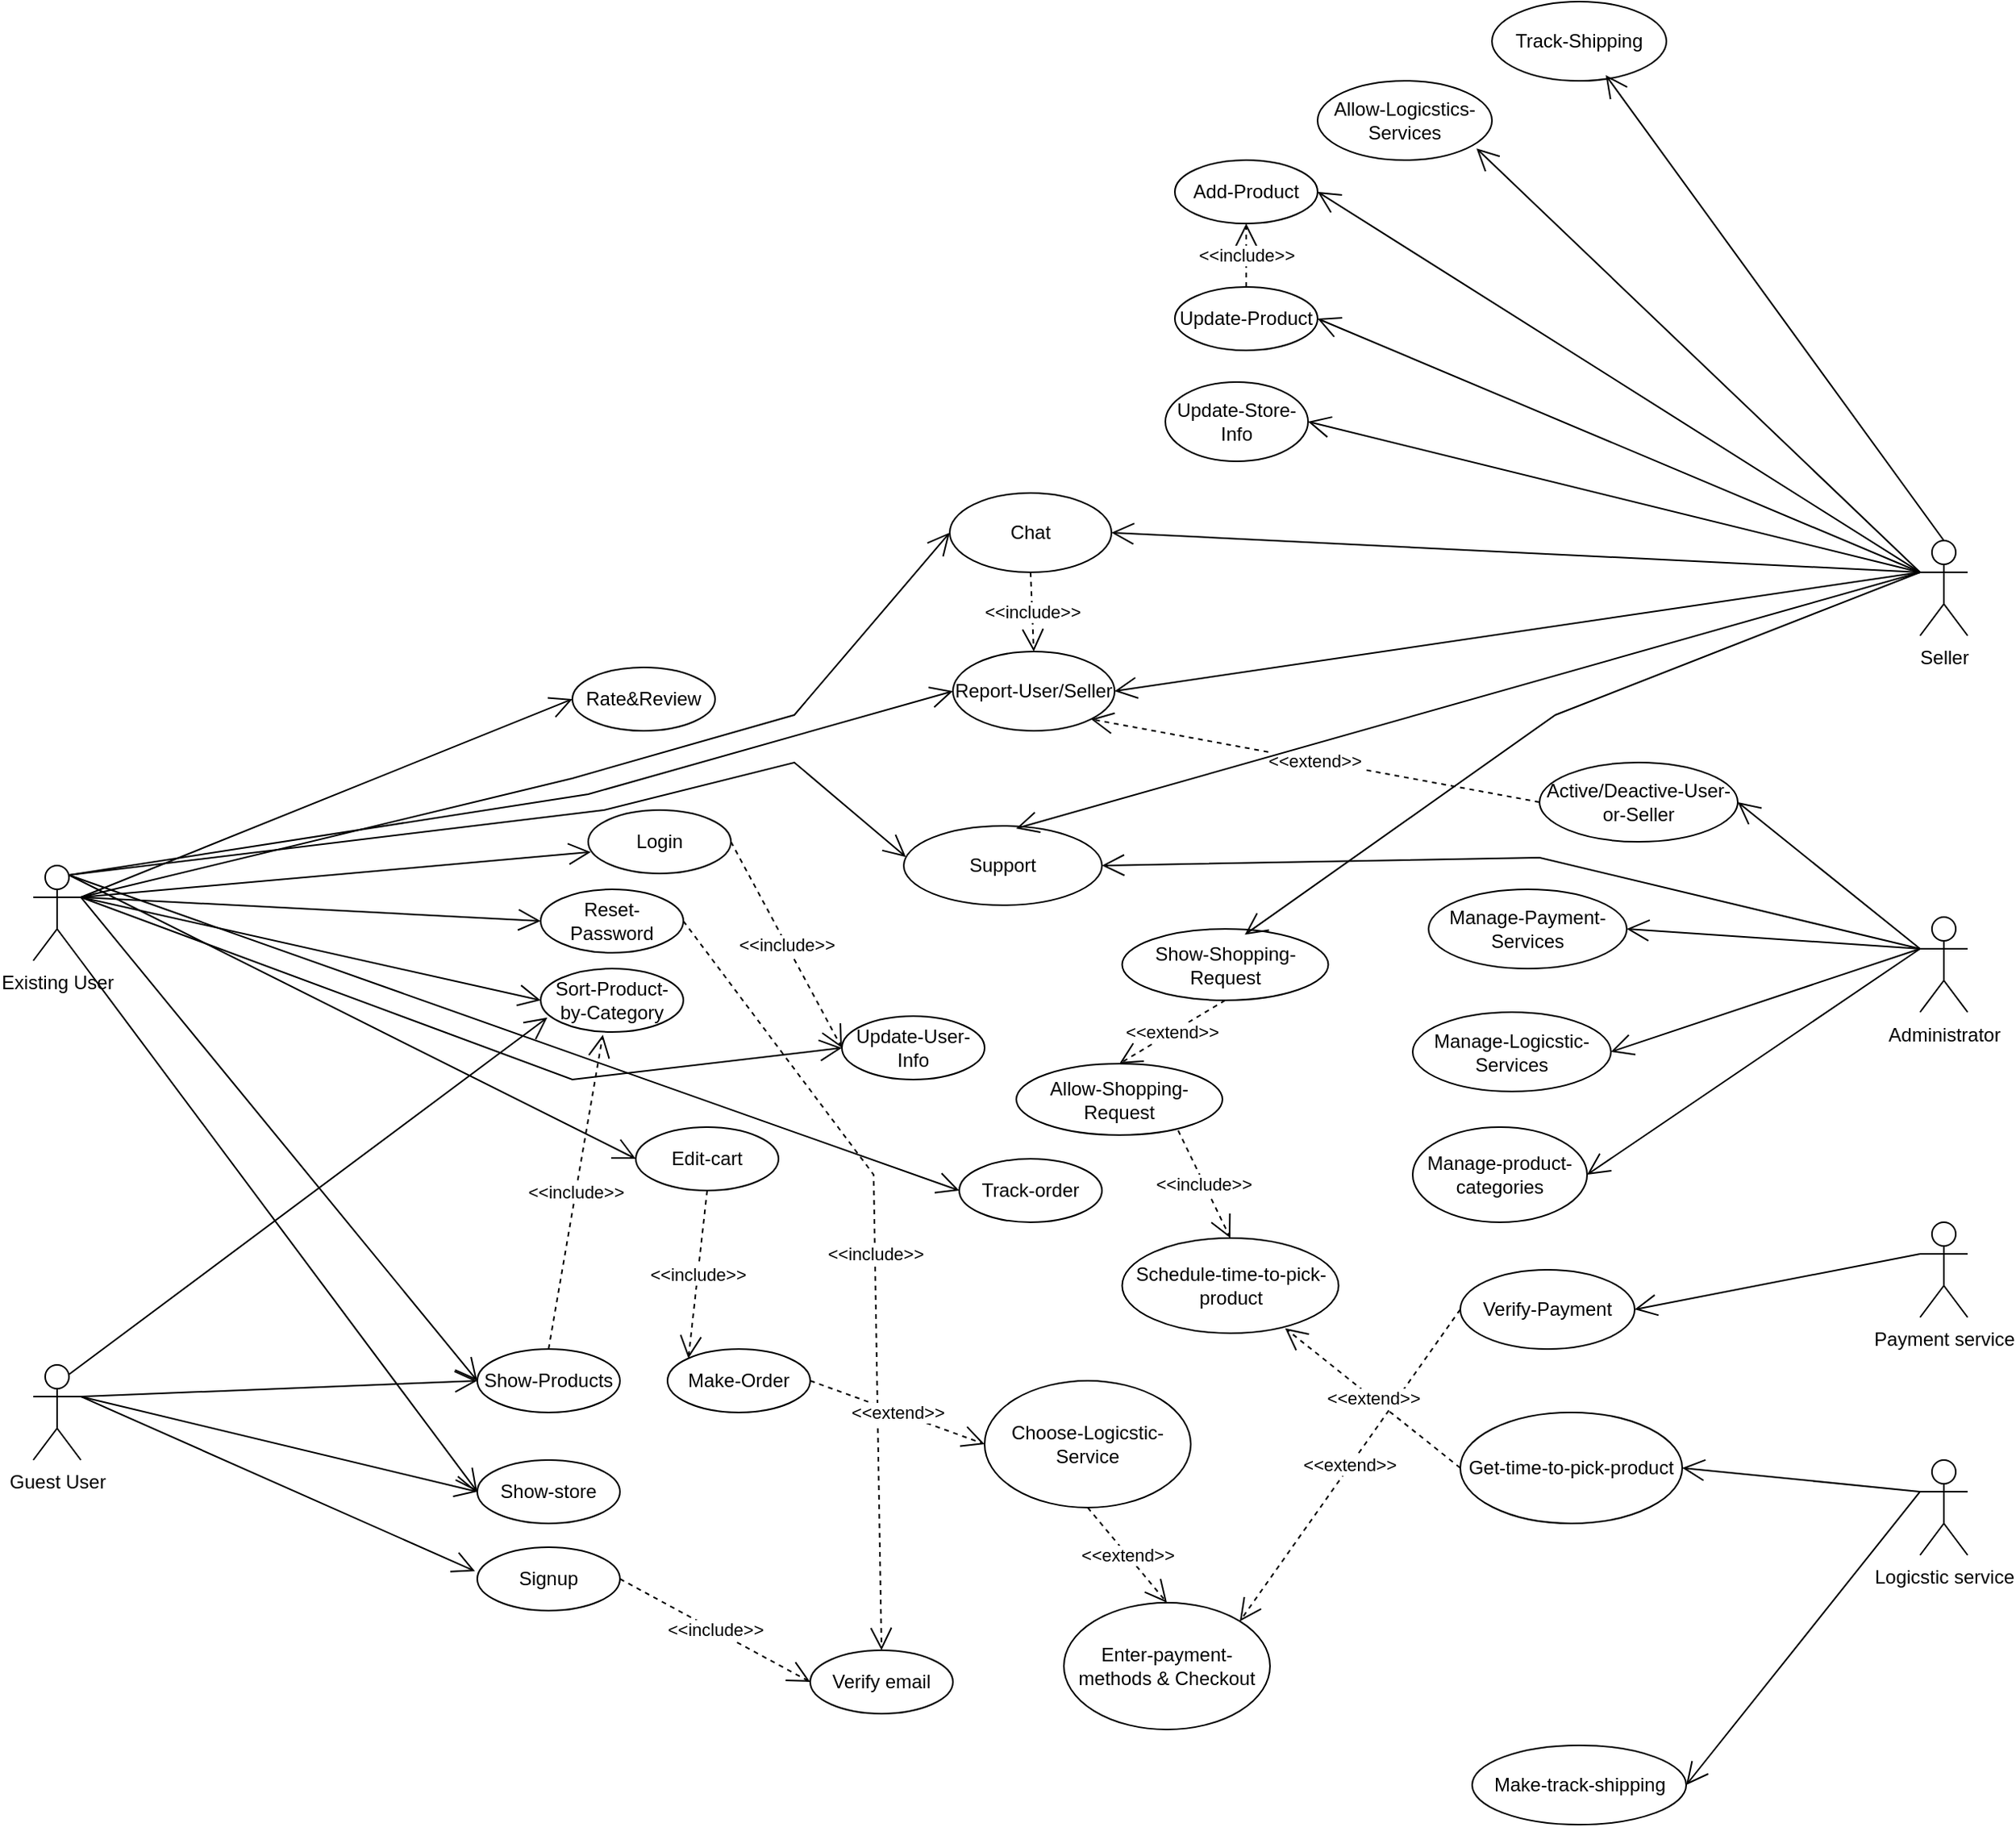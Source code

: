 <mxfile version="24.7.16">
  <diagram name="Trang-1" id="SkYUdIGgRq7ebbWW-lhZ">
    <mxGraphModel dx="4535" dy="5227" grid="1" gridSize="10" guides="1" tooltips="1" connect="1" arrows="1" fold="1" page="1" pageScale="1" pageWidth="3300" pageHeight="4681" math="0" shadow="0">
      <root>
        <mxCell id="0" />
        <mxCell id="1" parent="0" />
        <mxCell id="eCP-VrvmO7TKHuiMxvTa-1" value="Existing User" style="shape=umlActor;verticalLabelPosition=bottom;verticalAlign=top;html=1;" parent="1" vertex="1">
          <mxGeometry x="-170" y="155" width="30" height="60" as="geometry" />
        </mxCell>
        <mxCell id="eCP-VrvmO7TKHuiMxvTa-2" value="Guest User" style="shape=umlActor;verticalLabelPosition=bottom;verticalAlign=top;html=1;" parent="1" vertex="1">
          <mxGeometry x="-170" y="470" width="30" height="60" as="geometry" />
        </mxCell>
        <mxCell id="eCP-VrvmO7TKHuiMxvTa-6" value="Seller" style="shape=umlActor;verticalLabelPosition=bottom;verticalAlign=top;html=1;" parent="1" vertex="1">
          <mxGeometry x="1020" y="-50" width="30" height="60" as="geometry" />
        </mxCell>
        <mxCell id="eCP-VrvmO7TKHuiMxvTa-9" value="Login" style="ellipse;whiteSpace=wrap;html=1;" parent="1" vertex="1">
          <mxGeometry x="180" y="120" width="90" height="40" as="geometry" />
        </mxCell>
        <mxCell id="eCP-VrvmO7TKHuiMxvTa-13" value="" style="endArrow=open;endFill=1;endSize=12;html=1;rounded=0;exitX=1;exitY=0.333;exitDx=0;exitDy=0;exitPerimeter=0;entryX=0.018;entryY=0.661;entryDx=0;entryDy=0;entryPerimeter=0;" parent="1" source="eCP-VrvmO7TKHuiMxvTa-1" target="eCP-VrvmO7TKHuiMxvTa-9" edge="1">
          <mxGeometry width="160" relative="1" as="geometry">
            <mxPoint x="250" y="300" as="sourcePoint" />
            <mxPoint x="410" y="300" as="targetPoint" />
          </mxGeometry>
        </mxCell>
        <mxCell id="eCP-VrvmO7TKHuiMxvTa-15" value="Show-Products" style="ellipse;whiteSpace=wrap;html=1;" parent="1" vertex="1">
          <mxGeometry x="110" y="460" width="90" height="40" as="geometry" />
        </mxCell>
        <mxCell id="eCP-VrvmO7TKHuiMxvTa-18" value="Administrator" style="shape=umlActor;verticalLabelPosition=bottom;verticalAlign=top;html=1;" parent="1" vertex="1">
          <mxGeometry x="1020" y="187.5" width="30" height="60" as="geometry" />
        </mxCell>
        <mxCell id="eCP-VrvmO7TKHuiMxvTa-22" value="Payment service" style="shape=umlActor;verticalLabelPosition=bottom;verticalAlign=top;html=1;" parent="1" vertex="1">
          <mxGeometry x="1020" y="380" width="30" height="60" as="geometry" />
        </mxCell>
        <mxCell id="eCP-VrvmO7TKHuiMxvTa-24" value="Logicstic service" style="shape=umlActor;verticalLabelPosition=bottom;verticalAlign=top;html=1;" parent="1" vertex="1">
          <mxGeometry x="1020" y="530" width="30" height="60" as="geometry" />
        </mxCell>
        <mxCell id="eCP-VrvmO7TKHuiMxvTa-30" value="Signup" style="ellipse;whiteSpace=wrap;html=1;" parent="1" vertex="1">
          <mxGeometry x="110" y="585" width="90" height="40" as="geometry" />
        </mxCell>
        <mxCell id="eCP-VrvmO7TKHuiMxvTa-31" value="" style="endArrow=open;endFill=1;endSize=12;html=1;rounded=0;exitX=1;exitY=0.333;exitDx=0;exitDy=0;exitPerimeter=0;entryX=-0.016;entryY=0.378;entryDx=0;entryDy=0;entryPerimeter=0;" parent="1" source="eCP-VrvmO7TKHuiMxvTa-2" target="eCP-VrvmO7TKHuiMxvTa-30" edge="1">
          <mxGeometry width="160" relative="1" as="geometry">
            <mxPoint x="310" y="290" as="sourcePoint" />
            <mxPoint x="470" y="290" as="targetPoint" />
          </mxGeometry>
        </mxCell>
        <mxCell id="eCP-VrvmO7TKHuiMxvTa-33" value="Verify email" style="ellipse;whiteSpace=wrap;html=1;" parent="1" vertex="1">
          <mxGeometry x="320" y="650" width="90" height="40" as="geometry" />
        </mxCell>
        <mxCell id="eCP-VrvmO7TKHuiMxvTa-35" value="&amp;lt;&amp;lt;include&amp;gt;&amp;gt;" style="endArrow=open;endSize=12;dashed=1;html=1;rounded=0;exitX=1;exitY=0.5;exitDx=0;exitDy=0;entryX=0;entryY=0.5;entryDx=0;entryDy=0;" parent="1" source="eCP-VrvmO7TKHuiMxvTa-30" target="eCP-VrvmO7TKHuiMxvTa-33" edge="1">
          <mxGeometry width="160" relative="1" as="geometry">
            <mxPoint x="310" y="290" as="sourcePoint" />
            <mxPoint x="470" y="290" as="targetPoint" />
          </mxGeometry>
        </mxCell>
        <mxCell id="eCP-VrvmO7TKHuiMxvTa-36" value="Reset-Password" style="ellipse;whiteSpace=wrap;html=1;" parent="1" vertex="1">
          <mxGeometry x="150" y="170" width="90" height="40" as="geometry" />
        </mxCell>
        <mxCell id="eCP-VrvmO7TKHuiMxvTa-37" value="" style="endArrow=open;endFill=1;endSize=12;html=1;rounded=0;exitX=1;exitY=0.333;exitDx=0;exitDy=0;exitPerimeter=0;entryX=0;entryY=0.5;entryDx=0;entryDy=0;" parent="1" source="eCP-VrvmO7TKHuiMxvTa-1" target="eCP-VrvmO7TKHuiMxvTa-36" edge="1">
          <mxGeometry width="160" relative="1" as="geometry">
            <mxPoint x="130" y="200" as="sourcePoint" />
            <mxPoint x="212" y="106" as="targetPoint" />
          </mxGeometry>
        </mxCell>
        <mxCell id="eCP-VrvmO7TKHuiMxvTa-38" value="&amp;lt;&amp;lt;include&amp;gt;&amp;gt;" style="endArrow=open;endSize=12;dashed=1;html=1;rounded=0;exitX=1;exitY=0.5;exitDx=0;exitDy=0;entryX=0.5;entryY=0;entryDx=0;entryDy=0;" parent="1" source="eCP-VrvmO7TKHuiMxvTa-36" target="eCP-VrvmO7TKHuiMxvTa-33" edge="1">
          <mxGeometry width="160" relative="1" as="geometry">
            <mxPoint x="290" y="470" as="sourcePoint" />
            <mxPoint x="440" y="290" as="targetPoint" />
            <Array as="points">
              <mxPoint x="360" y="350" />
            </Array>
          </mxGeometry>
        </mxCell>
        <mxCell id="eCP-VrvmO7TKHuiMxvTa-39" value="" style="endArrow=open;endFill=1;endSize=12;html=1;rounded=0;entryX=0;entryY=0.5;entryDx=0;entryDy=0;exitX=1;exitY=0.333;exitDx=0;exitDy=0;exitPerimeter=0;" parent="1" source="eCP-VrvmO7TKHuiMxvTa-2" target="eCP-VrvmO7TKHuiMxvTa-15" edge="1">
          <mxGeometry width="160" relative="1" as="geometry">
            <mxPoint x="120" y="350" as="sourcePoint" />
            <mxPoint x="210" y="170" as="targetPoint" />
          </mxGeometry>
        </mxCell>
        <mxCell id="eCP-VrvmO7TKHuiMxvTa-40" value="" style="endArrow=open;endFill=1;endSize=12;html=1;rounded=0;exitX=1;exitY=0.333;exitDx=0;exitDy=0;exitPerimeter=0;entryX=0;entryY=0.5;entryDx=0;entryDy=0;" parent="1" source="eCP-VrvmO7TKHuiMxvTa-1" target="eCP-VrvmO7TKHuiMxvTa-15" edge="1">
          <mxGeometry width="160" relative="1" as="geometry">
            <mxPoint x="130" y="360" as="sourcePoint" />
            <mxPoint x="400" y="240" as="targetPoint" />
          </mxGeometry>
        </mxCell>
        <mxCell id="eCP-VrvmO7TKHuiMxvTa-42" value="Add-Product" style="ellipse;whiteSpace=wrap;html=1;" parent="1" vertex="1">
          <mxGeometry x="550" y="-290" width="90" height="40" as="geometry" />
        </mxCell>
        <mxCell id="eCP-VrvmO7TKHuiMxvTa-43" value="" style="endArrow=open;endFill=1;endSize=12;html=1;rounded=0;exitX=0;exitY=0.333;exitDx=0;exitDy=0;exitPerimeter=0;entryX=1;entryY=0.5;entryDx=0;entryDy=0;" parent="1" source="eCP-VrvmO7TKHuiMxvTa-6" target="eCP-VrvmO7TKHuiMxvTa-42" edge="1">
          <mxGeometry width="160" relative="1" as="geometry">
            <mxPoint x="130" y="200" as="sourcePoint" />
            <mxPoint x="212" y="106" as="targetPoint" />
          </mxGeometry>
        </mxCell>
        <mxCell id="eCP-VrvmO7TKHuiMxvTa-44" value="Rate&amp;amp;Review" style="ellipse;whiteSpace=wrap;html=1;" parent="1" vertex="1">
          <mxGeometry x="170" y="30" width="90" height="40" as="geometry" />
        </mxCell>
        <mxCell id="eCP-VrvmO7TKHuiMxvTa-45" value="" style="endArrow=open;endFill=1;endSize=12;html=1;rounded=0;entryX=0;entryY=0.5;entryDx=0;entryDy=0;exitX=1;exitY=0.333;exitDx=0;exitDy=0;exitPerimeter=0;" parent="1" source="eCP-VrvmO7TKHuiMxvTa-1" target="eCP-VrvmO7TKHuiMxvTa-44" edge="1">
          <mxGeometry width="160" relative="1" as="geometry">
            <mxPoint x="120" y="190" as="sourcePoint" />
            <mxPoint x="212" y="106" as="targetPoint" />
            <Array as="points" />
          </mxGeometry>
        </mxCell>
        <mxCell id="eCP-VrvmO7TKHuiMxvTa-46" value="Track-order" style="ellipse;whiteSpace=wrap;html=1;" parent="1" vertex="1">
          <mxGeometry x="414" y="340" width="90" height="40" as="geometry" />
        </mxCell>
        <mxCell id="eCP-VrvmO7TKHuiMxvTa-49" value="" style="endArrow=open;endFill=1;endSize=12;html=1;rounded=0;exitX=0.75;exitY=0.1;exitDx=0;exitDy=0;exitPerimeter=0;entryX=0;entryY=0.5;entryDx=0;entryDy=0;" parent="1" source="eCP-VrvmO7TKHuiMxvTa-1" target="eCP-VrvmO7TKHuiMxvTa-46" edge="1">
          <mxGeometry width="160" relative="1" as="geometry">
            <mxPoint x="310" y="120" as="sourcePoint" />
            <mxPoint x="470" y="120" as="targetPoint" />
          </mxGeometry>
        </mxCell>
        <mxCell id="eCP-VrvmO7TKHuiMxvTa-51" value="Manage-product-categories" style="ellipse;whiteSpace=wrap;html=1;" parent="1" vertex="1">
          <mxGeometry x="700" y="320" width="110" height="60" as="geometry" />
        </mxCell>
        <mxCell id="eCP-VrvmO7TKHuiMxvTa-52" value="" style="endArrow=open;endFill=1;endSize=12;html=1;rounded=0;exitX=0;exitY=0.333;exitDx=0;exitDy=0;exitPerimeter=0;entryX=1;entryY=0.5;entryDx=0;entryDy=0;" parent="1" source="eCP-VrvmO7TKHuiMxvTa-18" target="eCP-VrvmO7TKHuiMxvTa-51" edge="1">
          <mxGeometry width="160" relative="1" as="geometry">
            <mxPoint x="310" y="470" as="sourcePoint" />
            <mxPoint x="470" y="470" as="targetPoint" />
          </mxGeometry>
        </mxCell>
        <mxCell id="eCP-VrvmO7TKHuiMxvTa-54" value="Active/Deactive-User-or-Seller" style="ellipse;whiteSpace=wrap;html=1;" parent="1" vertex="1">
          <mxGeometry x="780" y="90" width="125" height="50" as="geometry" />
        </mxCell>
        <mxCell id="eCP-VrvmO7TKHuiMxvTa-55" value="" style="endArrow=open;endFill=1;endSize=12;html=1;rounded=0;exitX=0;exitY=0.333;exitDx=0;exitDy=0;exitPerimeter=0;entryX=1;entryY=0.5;entryDx=0;entryDy=0;" parent="1" source="eCP-VrvmO7TKHuiMxvTa-18" target="eCP-VrvmO7TKHuiMxvTa-54" edge="1">
          <mxGeometry width="160" relative="1" as="geometry">
            <mxPoint x="710" y="570" as="sourcePoint" />
            <mxPoint x="580" y="730" as="targetPoint" />
          </mxGeometry>
        </mxCell>
        <mxCell id="eCP-VrvmO7TKHuiMxvTa-56" value="Chat" style="ellipse;whiteSpace=wrap;html=1;" parent="1" vertex="1">
          <mxGeometry x="408" y="-80" width="102" height="50" as="geometry" />
        </mxCell>
        <mxCell id="eCP-VrvmO7TKHuiMxvTa-58" value="Sort-Product-by-Category" style="ellipse;whiteSpace=wrap;html=1;" parent="1" vertex="1">
          <mxGeometry x="150" y="220" width="90" height="40" as="geometry" />
        </mxCell>
        <mxCell id="eCP-VrvmO7TKHuiMxvTa-59" value="&amp;lt;&amp;lt;include&amp;gt;&amp;gt;" style="endArrow=open;endSize=12;dashed=1;html=1;rounded=0;exitX=0.5;exitY=0;exitDx=0;exitDy=0;entryX=0.436;entryY=1.045;entryDx=0;entryDy=0;entryPerimeter=0;" parent="1" source="eCP-VrvmO7TKHuiMxvTa-15" target="eCP-VrvmO7TKHuiMxvTa-58" edge="1">
          <mxGeometry width="160" relative="1" as="geometry">
            <mxPoint x="290" y="470" as="sourcePoint" />
            <mxPoint x="580" y="180" as="targetPoint" />
          </mxGeometry>
        </mxCell>
        <mxCell id="eCP-VrvmO7TKHuiMxvTa-60" value="" style="endArrow=open;endFill=1;endSize=12;html=1;rounded=0;entryX=0;entryY=0.5;entryDx=0;entryDy=0;exitX=1;exitY=0.333;exitDx=0;exitDy=0;exitPerimeter=0;" parent="1" source="eCP-VrvmO7TKHuiMxvTa-1" target="eCP-VrvmO7TKHuiMxvTa-58" edge="1">
          <mxGeometry width="160" relative="1" as="geometry">
            <mxPoint x="120" y="190" as="sourcePoint" />
            <mxPoint x="230" y="310" as="targetPoint" />
          </mxGeometry>
        </mxCell>
        <mxCell id="eCP-VrvmO7TKHuiMxvTa-62" value="Show-store" style="ellipse;whiteSpace=wrap;html=1;" parent="1" vertex="1">
          <mxGeometry x="110" y="530" width="90" height="40" as="geometry" />
        </mxCell>
        <mxCell id="eCP-VrvmO7TKHuiMxvTa-63" value="" style="endArrow=open;endFill=1;endSize=12;html=1;rounded=0;exitX=1;exitY=1;exitDx=0;exitDy=0;exitPerimeter=0;entryX=0;entryY=0.5;entryDx=0;entryDy=0;" parent="1" source="eCP-VrvmO7TKHuiMxvTa-1" target="eCP-VrvmO7TKHuiMxvTa-62" edge="1">
          <mxGeometry width="160" relative="1" as="geometry">
            <mxPoint x="130" y="200" as="sourcePoint" />
            <mxPoint x="200" y="310" as="targetPoint" />
          </mxGeometry>
        </mxCell>
        <mxCell id="eCP-VrvmO7TKHuiMxvTa-64" value="" style="endArrow=open;endFill=1;endSize=12;html=1;rounded=0;entryX=0;entryY=0.5;entryDx=0;entryDy=0;exitX=1;exitY=0.333;exitDx=0;exitDy=0;exitPerimeter=0;" parent="1" source="eCP-VrvmO7TKHuiMxvTa-2" target="eCP-VrvmO7TKHuiMxvTa-62" edge="1">
          <mxGeometry width="160" relative="1" as="geometry">
            <mxPoint x="120" y="350" as="sourcePoint" />
            <mxPoint x="200" y="310" as="targetPoint" />
          </mxGeometry>
        </mxCell>
        <mxCell id="eCP-VrvmO7TKHuiMxvTa-66" value="" style="endArrow=open;endFill=1;endSize=12;html=1;rounded=0;entryX=0.047;entryY=0.773;entryDx=0;entryDy=0;exitX=0.75;exitY=0.1;exitDx=0;exitDy=0;exitPerimeter=0;entryPerimeter=0;" parent="1" source="eCP-VrvmO7TKHuiMxvTa-2" target="eCP-VrvmO7TKHuiMxvTa-58" edge="1">
          <mxGeometry width="160" relative="1" as="geometry">
            <mxPoint x="130" y="200" as="sourcePoint" />
            <mxPoint x="220" y="220" as="targetPoint" />
          </mxGeometry>
        </mxCell>
        <mxCell id="eCP-VrvmO7TKHuiMxvTa-69" value="" style="endArrow=open;endFill=1;endSize=12;html=1;rounded=0;exitX=0.75;exitY=0.1;exitDx=0;exitDy=0;exitPerimeter=0;entryX=0;entryY=0.5;entryDx=0;entryDy=0;" parent="1" source="eCP-VrvmO7TKHuiMxvTa-1" target="eCP-VrvmO7TKHuiMxvTa-68" edge="1">
          <mxGeometry width="160" relative="1" as="geometry">
            <mxPoint x="123" y="186" as="sourcePoint" />
            <mxPoint x="240" y="-20" as="targetPoint" />
          </mxGeometry>
        </mxCell>
        <mxCell id="eCP-VrvmO7TKHuiMxvTa-70" value="" style="endArrow=open;endFill=1;endSize=12;html=1;rounded=0;exitX=0;exitY=0.333;exitDx=0;exitDy=0;exitPerimeter=0;entryX=1;entryY=0.5;entryDx=0;entryDy=0;" parent="1" source="eCP-VrvmO7TKHuiMxvTa-6" target="eCP-VrvmO7TKHuiMxvTa-56" edge="1">
          <mxGeometry width="160" relative="1" as="geometry">
            <mxPoint x="720" y="70" as="sourcePoint" />
            <mxPoint x="595" y="-50" as="targetPoint" />
          </mxGeometry>
        </mxCell>
        <mxCell id="eCP-VrvmO7TKHuiMxvTa-71" value="" style="endArrow=open;endFill=1;endSize=12;html=1;rounded=0;exitX=1;exitY=0.333;exitDx=0;exitDy=0;exitPerimeter=0;entryX=0;entryY=0.5;entryDx=0;entryDy=0;" parent="1" source="eCP-VrvmO7TKHuiMxvTa-1" target="eCP-VrvmO7TKHuiMxvTa-56" edge="1">
          <mxGeometry width="160" relative="1" as="geometry">
            <mxPoint x="720" y="70" as="sourcePoint" />
            <mxPoint x="480" y="95" as="targetPoint" />
            <Array as="points">
              <mxPoint x="170" y="100" />
              <mxPoint x="310" y="60" />
            </Array>
          </mxGeometry>
        </mxCell>
        <mxCell id="eCP-VrvmO7TKHuiMxvTa-73" value="Report-User/Seller" style="ellipse;whiteSpace=wrap;html=1;" parent="1" vertex="1">
          <mxGeometry x="410" y="20" width="102" height="50" as="geometry" />
        </mxCell>
        <mxCell id="eCP-VrvmO7TKHuiMxvTa-74" value="" style="endArrow=open;endFill=1;endSize=12;html=1;rounded=0;exitX=0;exitY=0.333;exitDx=0;exitDy=0;exitPerimeter=0;entryX=1;entryY=0.5;entryDx=0;entryDy=0;" parent="1" source="eCP-VrvmO7TKHuiMxvTa-6" target="eCP-VrvmO7TKHuiMxvTa-73" edge="1">
          <mxGeometry width="160" relative="1" as="geometry">
            <mxPoint x="700" y="70" as="sourcePoint" />
            <mxPoint x="492" y="25" as="targetPoint" />
          </mxGeometry>
        </mxCell>
        <mxCell id="eCP-VrvmO7TKHuiMxvTa-75" value="" style="endArrow=open;endFill=1;endSize=12;html=1;rounded=0;exitX=0.75;exitY=0.1;exitDx=0;exitDy=0;exitPerimeter=0;entryX=0;entryY=0.5;entryDx=0;entryDy=0;" parent="1" source="eCP-VrvmO7TKHuiMxvTa-1" target="eCP-VrvmO7TKHuiMxvTa-73" edge="1">
          <mxGeometry width="160" relative="1" as="geometry">
            <mxPoint x="60" y="200" as="sourcePoint" />
            <mxPoint x="390" y="25" as="targetPoint" />
            <Array as="points">
              <mxPoint x="180" y="110" />
            </Array>
          </mxGeometry>
        </mxCell>
        <mxCell id="eCP-VrvmO7TKHuiMxvTa-76" value="&amp;lt;&amp;lt;extend&amp;gt;&amp;gt;" style="endArrow=open;endSize=12;dashed=1;html=1;rounded=0;exitX=0;exitY=0.5;exitDx=0;exitDy=0;entryX=1;entryY=1;entryDx=0;entryDy=0;" parent="1" source="eCP-VrvmO7TKHuiMxvTa-54" target="eCP-VrvmO7TKHuiMxvTa-73" edge="1">
          <mxGeometry width="160" relative="1" as="geometry">
            <mxPoint x="195" y="320" as="sourcePoint" />
            <mxPoint x="199" y="272" as="targetPoint" />
          </mxGeometry>
        </mxCell>
        <mxCell id="eCP-VrvmO7TKHuiMxvTa-77" value="&amp;lt;&amp;lt;include&amp;gt;&amp;gt;" style="endArrow=open;endSize=12;dashed=1;html=1;rounded=0;exitX=0.5;exitY=1;exitDx=0;exitDy=0;entryX=0.5;entryY=0;entryDx=0;entryDy=0;" parent="1" source="eCP-VrvmO7TKHuiMxvTa-56" target="eCP-VrvmO7TKHuiMxvTa-73" edge="1">
          <mxGeometry width="160" relative="1" as="geometry">
            <mxPoint x="252" y="208" as="sourcePoint" />
            <mxPoint x="378" y="450" as="targetPoint" />
          </mxGeometry>
        </mxCell>
        <mxCell id="eCP-VrvmO7TKHuiMxvTa-79" value="Update-User-Info" style="ellipse;whiteSpace=wrap;html=1;" parent="1" vertex="1">
          <mxGeometry x="340" y="250" width="90" height="40" as="geometry" />
        </mxCell>
        <mxCell id="eCP-VrvmO7TKHuiMxvTa-80" value="&amp;lt;&amp;lt;include&amp;gt;&amp;gt;" style="endArrow=open;endSize=12;dashed=1;html=1;rounded=0;exitX=1;exitY=0.5;exitDx=0;exitDy=0;entryX=0;entryY=0.5;entryDx=0;entryDy=0;" parent="1" source="eCP-VrvmO7TKHuiMxvTa-9" target="eCP-VrvmO7TKHuiMxvTa-79" edge="1">
          <mxGeometry width="160" relative="1" as="geometry">
            <mxPoint x="252" y="208" as="sourcePoint" />
            <mxPoint x="378" y="450" as="targetPoint" />
          </mxGeometry>
        </mxCell>
        <mxCell id="eCP-VrvmO7TKHuiMxvTa-82" value="" style="endArrow=open;endFill=1;endSize=12;html=1;rounded=0;entryX=0;entryY=0.5;entryDx=0;entryDy=0;exitX=1;exitY=0.333;exitDx=0;exitDy=0;exitPerimeter=0;" parent="1" source="eCP-VrvmO7TKHuiMxvTa-1" target="eCP-VrvmO7TKHuiMxvTa-79" edge="1">
          <mxGeometry width="160" relative="1" as="geometry">
            <mxPoint x="60" y="200" as="sourcePoint" />
            <mxPoint x="160" y="250" as="targetPoint" />
            <Array as="points">
              <mxPoint x="170" y="290" />
            </Array>
          </mxGeometry>
        </mxCell>
        <mxCell id="eCP-VrvmO7TKHuiMxvTa-68" value="Edit-cart" style="ellipse;whiteSpace=wrap;html=1;" parent="1" vertex="1">
          <mxGeometry x="210" y="320" width="90" height="40" as="geometry" />
        </mxCell>
        <mxCell id="eCP-VrvmO7TKHuiMxvTa-86" value="Manage-Payment-Services" style="ellipse;whiteSpace=wrap;html=1;" parent="1" vertex="1">
          <mxGeometry x="710" y="170" width="125" height="50" as="geometry" />
        </mxCell>
        <mxCell id="eCP-VrvmO7TKHuiMxvTa-87" value="Manage-Logicstic-Services" style="ellipse;whiteSpace=wrap;html=1;" parent="1" vertex="1">
          <mxGeometry x="700" y="247.5" width="125" height="50" as="geometry" />
        </mxCell>
        <mxCell id="eCP-VrvmO7TKHuiMxvTa-88" value="" style="endArrow=open;endFill=1;endSize=12;html=1;rounded=0;exitX=0;exitY=0.333;exitDx=0;exitDy=0;exitPerimeter=0;entryX=1;entryY=0.5;entryDx=0;entryDy=0;" parent="1" source="eCP-VrvmO7TKHuiMxvTa-18" target="eCP-VrvmO7TKHuiMxvTa-86" edge="1">
          <mxGeometry width="160" relative="1" as="geometry">
            <mxPoint x="750" y="670" as="sourcePoint" />
            <mxPoint x="578" y="565" as="targetPoint" />
          </mxGeometry>
        </mxCell>
        <mxCell id="eCP-VrvmO7TKHuiMxvTa-89" value="" style="endArrow=open;endFill=1;endSize=12;html=1;rounded=0;exitX=0;exitY=0.333;exitDx=0;exitDy=0;exitPerimeter=0;entryX=1;entryY=0.5;entryDx=0;entryDy=0;" parent="1" source="eCP-VrvmO7TKHuiMxvTa-18" target="eCP-VrvmO7TKHuiMxvTa-87" edge="1">
          <mxGeometry width="160" relative="1" as="geometry">
            <mxPoint x="750" y="670" as="sourcePoint" />
            <mxPoint x="578" y="625" as="targetPoint" />
          </mxGeometry>
        </mxCell>
        <mxCell id="eCP-VrvmO7TKHuiMxvTa-90" value="Allow-Logicstics-Services" style="ellipse;whiteSpace=wrap;html=1;" parent="1" vertex="1">
          <mxGeometry x="640" y="-340" width="110" height="50" as="geometry" />
        </mxCell>
        <mxCell id="eCP-VrvmO7TKHuiMxvTa-91" value="" style="endArrow=open;endFill=1;endSize=12;html=1;rounded=0;exitX=0;exitY=0.333;exitDx=0;exitDy=0;exitPerimeter=0;entryX=0.911;entryY=0.852;entryDx=0;entryDy=0;entryPerimeter=0;" parent="1" source="eCP-VrvmO7TKHuiMxvTa-6" target="eCP-VrvmO7TKHuiMxvTa-90" edge="1">
          <mxGeometry width="160" relative="1" as="geometry">
            <mxPoint x="760" y="15" as="sourcePoint" />
            <mxPoint x="492" y="115" as="targetPoint" />
          </mxGeometry>
        </mxCell>
        <mxCell id="eCP-VrvmO7TKHuiMxvTa-92" value="Update-Product" style="ellipse;whiteSpace=wrap;html=1;" parent="1" vertex="1">
          <mxGeometry x="550" y="-210" width="90" height="40" as="geometry" />
        </mxCell>
        <mxCell id="eCP-VrvmO7TKHuiMxvTa-93" value="&amp;lt;&amp;lt;include&amp;gt;&amp;gt;" style="endArrow=open;endSize=12;dashed=1;html=1;rounded=0;exitX=0.5;exitY=0;exitDx=0;exitDy=0;entryX=0.5;entryY=1;entryDx=0;entryDy=0;" parent="1" source="eCP-VrvmO7TKHuiMxvTa-92" target="eCP-VrvmO7TKHuiMxvTa-42" edge="1">
          <mxGeometry width="160" relative="1" as="geometry">
            <mxPoint x="415" y="50" as="sourcePoint" />
            <mxPoint x="441" y="90" as="targetPoint" />
          </mxGeometry>
        </mxCell>
        <mxCell id="eCP-VrvmO7TKHuiMxvTa-94" value="" style="endArrow=open;endFill=1;endSize=12;html=1;rounded=0;exitX=0;exitY=0.333;exitDx=0;exitDy=0;exitPerimeter=0;entryX=1;entryY=0.5;entryDx=0;entryDy=0;" parent="1" source="eCP-VrvmO7TKHuiMxvTa-6" target="eCP-VrvmO7TKHuiMxvTa-92" edge="1">
          <mxGeometry width="160" relative="1" as="geometry">
            <mxPoint x="760" y="15" as="sourcePoint" />
            <mxPoint x="550" y="-160" as="targetPoint" />
          </mxGeometry>
        </mxCell>
        <mxCell id="eCP-VrvmO7TKHuiMxvTa-96" value="Make-Order" style="ellipse;whiteSpace=wrap;html=1;" parent="1" vertex="1">
          <mxGeometry x="230" y="460" width="90" height="40" as="geometry" />
        </mxCell>
        <mxCell id="eCP-VrvmO7TKHuiMxvTa-97" value="Enter-payment-methods &amp;amp; Checkout" style="ellipse;whiteSpace=wrap;html=1;" parent="1" vertex="1">
          <mxGeometry x="480" y="620" width="130" height="80" as="geometry" />
        </mxCell>
        <mxCell id="eCP-VrvmO7TKHuiMxvTa-100" value="&amp;lt;&amp;lt;include&amp;gt;&amp;gt;" style="endArrow=open;endSize=12;dashed=1;html=1;rounded=0;exitX=0.5;exitY=1;exitDx=0;exitDy=0;entryX=0;entryY=0;entryDx=0;entryDy=0;" parent="1" source="eCP-VrvmO7TKHuiMxvTa-68" target="eCP-VrvmO7TKHuiMxvTa-96" edge="1">
          <mxGeometry width="160" relative="1" as="geometry">
            <mxPoint x="165" y="470" as="sourcePoint" />
            <mxPoint x="199" y="272" as="targetPoint" />
          </mxGeometry>
        </mxCell>
        <mxCell id="eCP-VrvmO7TKHuiMxvTa-101" value="&amp;lt;&amp;lt;extend&amp;gt;&amp;gt;" style="endArrow=open;endSize=12;dashed=1;html=1;rounded=0;exitX=1;exitY=0.5;exitDx=0;exitDy=0;entryX=0;entryY=0.5;entryDx=0;entryDy=0;" parent="1" source="eCP-VrvmO7TKHuiMxvTa-96" target="eCP-VrvmO7TKHuiMxvTa-102" edge="1">
          <mxGeometry width="160" relative="1" as="geometry">
            <mxPoint x="620" y="165" as="sourcePoint" />
            <mxPoint x="441" y="140" as="targetPoint" />
          </mxGeometry>
        </mxCell>
        <mxCell id="eCP-VrvmO7TKHuiMxvTa-102" value="Choose-Logicstic-Service" style="ellipse;whiteSpace=wrap;html=1;" parent="1" vertex="1">
          <mxGeometry x="430" y="480" width="130" height="80" as="geometry" />
        </mxCell>
        <mxCell id="eCP-VrvmO7TKHuiMxvTa-103" value="&amp;lt;&amp;lt;extend&amp;gt;&amp;gt;" style="endArrow=open;endSize=12;dashed=1;html=1;rounded=0;exitX=0.5;exitY=1;exitDx=0;exitDy=0;entryX=0.5;entryY=0;entryDx=0;entryDy=0;" parent="1" source="eCP-VrvmO7TKHuiMxvTa-102" target="eCP-VrvmO7TKHuiMxvTa-97" edge="1">
          <mxGeometry width="160" relative="1" as="geometry">
            <mxPoint x="360" y="460" as="sourcePoint" />
            <mxPoint x="468" y="427" as="targetPoint" />
          </mxGeometry>
        </mxCell>
        <mxCell id="eCP-VrvmO7TKHuiMxvTa-104" value="Verify-Payment" style="ellipse;whiteSpace=wrap;html=1;" parent="1" vertex="1">
          <mxGeometry x="730" y="410" width="110" height="50" as="geometry" />
        </mxCell>
        <mxCell id="eCP-VrvmO7TKHuiMxvTa-105" value="" style="endArrow=open;endFill=1;endSize=12;html=1;rounded=0;entryX=1;entryY=0.5;entryDx=0;entryDy=0;exitX=0;exitY=0.333;exitDx=0;exitDy=0;exitPerimeter=0;" parent="1" source="eCP-VrvmO7TKHuiMxvTa-22" target="eCP-VrvmO7TKHuiMxvTa-104" edge="1">
          <mxGeometry width="160" relative="1" as="geometry">
            <mxPoint x="890" y="400" as="sourcePoint" />
            <mxPoint x="738" y="330" as="targetPoint" />
          </mxGeometry>
        </mxCell>
        <mxCell id="eCP-VrvmO7TKHuiMxvTa-107" value="&amp;lt;&amp;lt;extend&amp;gt;&amp;gt;" style="endArrow=open;endSize=12;dashed=1;html=1;rounded=0;exitX=0;exitY=0.5;exitDx=0;exitDy=0;entryX=1;entryY=0;entryDx=0;entryDy=0;" parent="1" source="eCP-VrvmO7TKHuiMxvTa-104" target="eCP-VrvmO7TKHuiMxvTa-97" edge="1">
          <mxGeometry width="160" relative="1" as="geometry">
            <mxPoint x="360" y="460" as="sourcePoint" />
            <mxPoint x="468" y="427" as="targetPoint" />
          </mxGeometry>
        </mxCell>
        <mxCell id="eCP-VrvmO7TKHuiMxvTa-108" value="Support" style="ellipse;whiteSpace=wrap;html=1;" parent="1" vertex="1">
          <mxGeometry x="379" y="130" width="125" height="50" as="geometry" />
        </mxCell>
        <mxCell id="eCP-VrvmO7TKHuiMxvTa-109" value="" style="endArrow=open;endFill=1;endSize=12;html=1;rounded=0;entryX=1;entryY=0.5;entryDx=0;entryDy=0;exitX=0;exitY=0.333;exitDx=0;exitDy=0;exitPerimeter=0;" parent="1" source="eCP-VrvmO7TKHuiMxvTa-18" target="eCP-VrvmO7TKHuiMxvTa-108" edge="1">
          <mxGeometry width="160" relative="1" as="geometry">
            <mxPoint x="950" y="170" as="sourcePoint" />
            <mxPoint x="855" y="115" as="targetPoint" />
            <Array as="points">
              <mxPoint x="780" y="150" />
            </Array>
          </mxGeometry>
        </mxCell>
        <mxCell id="eCP-VrvmO7TKHuiMxvTa-110" value="" style="endArrow=open;endFill=1;endSize=12;html=1;rounded=0;exitX=0.75;exitY=0.1;exitDx=0;exitDy=0;exitPerimeter=0;entryX=0.011;entryY=0.392;entryDx=0;entryDy=0;entryPerimeter=0;" parent="1" source="eCP-VrvmO7TKHuiMxvTa-1" target="eCP-VrvmO7TKHuiMxvTa-108" edge="1">
          <mxGeometry width="160" relative="1" as="geometry">
            <mxPoint x="53" y="186" as="sourcePoint" />
            <mxPoint x="390" y="115" as="targetPoint" />
            <Array as="points">
              <mxPoint x="190" y="120" />
              <mxPoint x="310" y="90" />
            </Array>
          </mxGeometry>
        </mxCell>
        <mxCell id="eCP-VrvmO7TKHuiMxvTa-111" value="" style="endArrow=open;endFill=1;endSize=12;html=1;rounded=0;exitX=0;exitY=0.333;exitDx=0;exitDy=0;exitPerimeter=0;entryX=0.567;entryY=0.032;entryDx=0;entryDy=0;entryPerimeter=0;" parent="1" source="eCP-VrvmO7TKHuiMxvTa-6" target="eCP-VrvmO7TKHuiMxvTa-108" edge="1">
          <mxGeometry width="160" relative="1" as="geometry">
            <mxPoint x="780" y="-10" as="sourcePoint" />
            <mxPoint x="492" y="115" as="targetPoint" />
          </mxGeometry>
        </mxCell>
        <mxCell id="eCP-VrvmO7TKHuiMxvTa-112" value="Update-Store-Info" style="ellipse;whiteSpace=wrap;html=1;" parent="1" vertex="1">
          <mxGeometry x="544" y="-150" width="90" height="50" as="geometry" />
        </mxCell>
        <mxCell id="eCP-VrvmO7TKHuiMxvTa-113" value="" style="endArrow=open;endFill=1;endSize=12;html=1;rounded=0;exitX=0;exitY=0.333;exitDx=0;exitDy=0;exitPerimeter=0;entryX=1;entryY=0.5;entryDx=0;entryDy=0;" parent="1" source="eCP-VrvmO7TKHuiMxvTa-6" target="eCP-VrvmO7TKHuiMxvTa-112" edge="1">
          <mxGeometry width="160" relative="1" as="geometry">
            <mxPoint x="790" y="-10" as="sourcePoint" />
            <mxPoint x="630" y="-160" as="targetPoint" />
          </mxGeometry>
        </mxCell>
        <mxCell id="eCP-VrvmO7TKHuiMxvTa-114" value="Show-Shopping-Request" style="ellipse;whiteSpace=wrap;html=1;" parent="1" vertex="1">
          <mxGeometry x="516.75" y="195" width="130" height="45" as="geometry" />
        </mxCell>
        <mxCell id="eCP-VrvmO7TKHuiMxvTa-115" value="" style="endArrow=open;endFill=1;endSize=12;html=1;rounded=0;exitX=0;exitY=0.333;exitDx=0;exitDy=0;exitPerimeter=0;entryX=0.595;entryY=0.08;entryDx=0;entryDy=0;entryPerimeter=0;" parent="1" source="eCP-VrvmO7TKHuiMxvTa-6" target="eCP-VrvmO7TKHuiMxvTa-114" edge="1">
          <mxGeometry width="160" relative="1" as="geometry">
            <mxPoint x="790" y="-10" as="sourcePoint" />
            <mxPoint x="479" y="142" as="targetPoint" />
            <Array as="points">
              <mxPoint x="790" y="60" />
            </Array>
          </mxGeometry>
        </mxCell>
        <mxCell id="eCP-VrvmO7TKHuiMxvTa-122" value="Schedule-time-to-pick-product" style="ellipse;whiteSpace=wrap;html=1;" parent="1" vertex="1">
          <mxGeometry x="516.75" y="390" width="136.5" height="60" as="geometry" />
        </mxCell>
        <mxCell id="eCP-VrvmO7TKHuiMxvTa-123" value="Allow-Shopping-Request" style="ellipse;whiteSpace=wrap;html=1;" parent="1" vertex="1">
          <mxGeometry x="450" y="280" width="130" height="45" as="geometry" />
        </mxCell>
        <mxCell id="eCP-VrvmO7TKHuiMxvTa-124" value="&amp;lt;&amp;lt;extend&amp;gt;&amp;gt;" style="endArrow=open;endSize=12;dashed=1;html=1;rounded=0;exitX=0.5;exitY=1;exitDx=0;exitDy=0;entryX=0.5;entryY=0;entryDx=0;entryDy=0;" parent="1" source="eCP-VrvmO7TKHuiMxvTa-114" target="eCP-VrvmO7TKHuiMxvTa-123" edge="1">
          <mxGeometry width="160" relative="1" as="geometry">
            <mxPoint x="710" y="465" as="sourcePoint" />
            <mxPoint x="577" y="552" as="targetPoint" />
          </mxGeometry>
        </mxCell>
        <mxCell id="eCP-VrvmO7TKHuiMxvTa-125" value="&amp;lt;&amp;lt;include&amp;gt;&amp;gt;" style="endArrow=open;endSize=12;dashed=1;html=1;rounded=0;exitX=0.785;exitY=0.936;exitDx=0;exitDy=0;entryX=0.5;entryY=0;entryDx=0;entryDy=0;exitPerimeter=0;" parent="1" source="eCP-VrvmO7TKHuiMxvTa-123" target="eCP-VrvmO7TKHuiMxvTa-122" edge="1">
          <mxGeometry width="160" relative="1" as="geometry">
            <mxPoint x="165" y="470" as="sourcePoint" />
            <mxPoint x="199" y="272" as="targetPoint" />
          </mxGeometry>
        </mxCell>
        <mxCell id="eCP-VrvmO7TKHuiMxvTa-126" value="Get-time-to-pick-product" style="ellipse;whiteSpace=wrap;html=1;" parent="1" vertex="1">
          <mxGeometry x="730" y="500" width="140" height="70" as="geometry" />
        </mxCell>
        <mxCell id="eCP-VrvmO7TKHuiMxvTa-128" value="" style="endArrow=open;endFill=1;endSize=12;html=1;rounded=0;entryX=1;entryY=0.5;entryDx=0;entryDy=0;exitX=0;exitY=0.333;exitDx=0;exitDy=0;exitPerimeter=0;" parent="1" source="eCP-VrvmO7TKHuiMxvTa-24" target="eCP-VrvmO7TKHuiMxvTa-126" edge="1">
          <mxGeometry width="160" relative="1" as="geometry">
            <mxPoint x="1030" y="410" as="sourcePoint" />
            <mxPoint x="850" y="445" as="targetPoint" />
          </mxGeometry>
        </mxCell>
        <mxCell id="eCP-VrvmO7TKHuiMxvTa-129" value="&amp;lt;&amp;lt;extend&amp;gt;&amp;gt;" style="endArrow=open;endSize=12;dashed=1;html=1;rounded=0;exitX=0;exitY=0.5;exitDx=0;exitDy=0;entryX=0.753;entryY=0.948;entryDx=0;entryDy=0;entryPerimeter=0;" parent="1" source="eCP-VrvmO7TKHuiMxvTa-126" target="eCP-VrvmO7TKHuiMxvTa-122" edge="1">
          <mxGeometry width="160" relative="1" as="geometry">
            <mxPoint x="740" y="445" as="sourcePoint" />
            <mxPoint x="577" y="552" as="targetPoint" />
          </mxGeometry>
        </mxCell>
        <mxCell id="eCP-VrvmO7TKHuiMxvTa-130" value="Make-track-shipping" style="ellipse;whiteSpace=wrap;html=1;" parent="1" vertex="1">
          <mxGeometry x="737.5" y="710" width="135" height="50" as="geometry" />
        </mxCell>
        <mxCell id="eCP-VrvmO7TKHuiMxvTa-131" value="" style="endArrow=open;endFill=1;endSize=12;html=1;rounded=0;entryX=1;entryY=0.5;entryDx=0;entryDy=0;exitX=0;exitY=0.333;exitDx=0;exitDy=0;exitPerimeter=0;" parent="1" source="eCP-VrvmO7TKHuiMxvTa-24" target="eCP-VrvmO7TKHuiMxvTa-130" edge="1">
          <mxGeometry width="160" relative="1" as="geometry">
            <mxPoint x="1030" y="560" as="sourcePoint" />
            <mxPoint x="885" y="525" as="targetPoint" />
          </mxGeometry>
        </mxCell>
        <mxCell id="eCP-VrvmO7TKHuiMxvTa-132" value="Track-Shipping" style="ellipse;whiteSpace=wrap;html=1;" parent="1" vertex="1">
          <mxGeometry x="750" y="-390" width="110" height="50" as="geometry" />
        </mxCell>
        <mxCell id="eCP-VrvmO7TKHuiMxvTa-133" value="" style="endArrow=open;endFill=1;endSize=12;html=1;rounded=0;exitX=0.5;exitY=0;exitDx=0;exitDy=0;exitPerimeter=0;entryX=0.652;entryY=0.927;entryDx=0;entryDy=0;entryPerimeter=0;" parent="1" source="eCP-VrvmO7TKHuiMxvTa-6" target="eCP-VrvmO7TKHuiMxvTa-132" edge="1">
          <mxGeometry width="160" relative="1" as="geometry">
            <mxPoint x="1030" y="-20" as="sourcePoint" />
            <mxPoint x="750" y="-287" as="targetPoint" />
          </mxGeometry>
        </mxCell>
      </root>
    </mxGraphModel>
  </diagram>
</mxfile>
